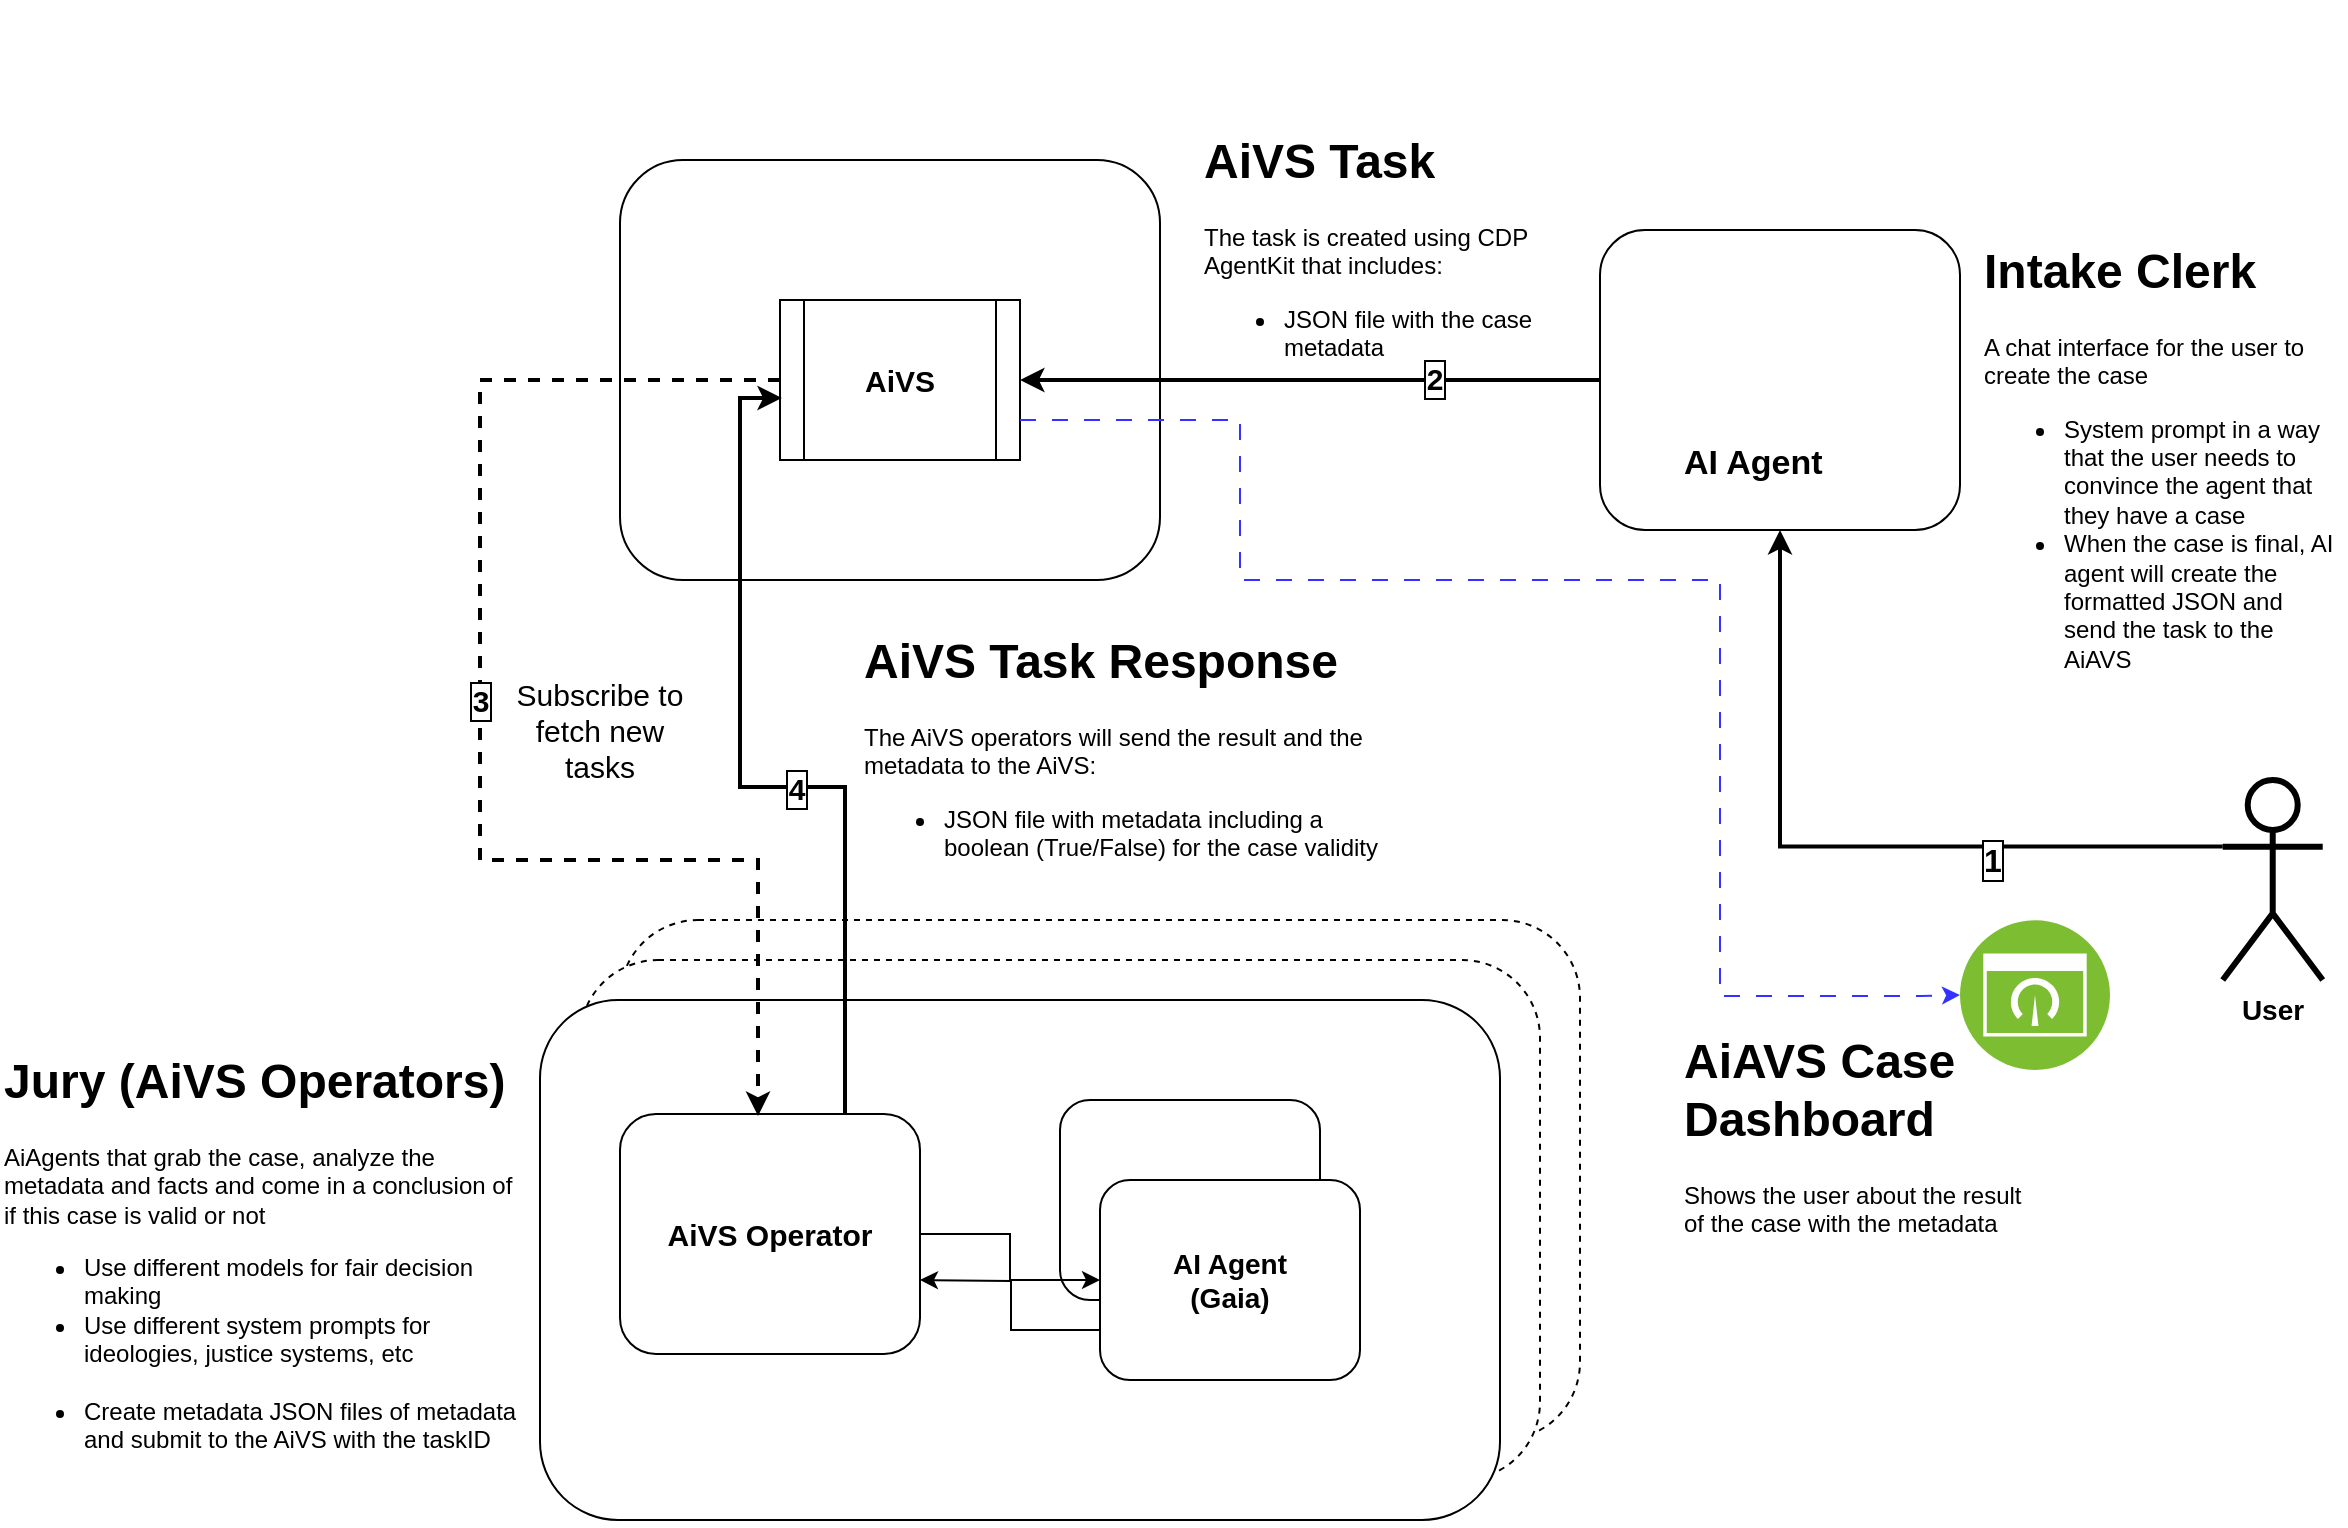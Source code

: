 <mxfile version="26.0.9">
  <diagram name="Page-1" id="DCZvSFGiNgpJU22bjDwZ">
    <mxGraphModel dx="1316" dy="854" grid="1" gridSize="10" guides="1" tooltips="1" connect="1" arrows="1" fold="1" page="1" pageScale="1" pageWidth="850" pageHeight="1100" math="0" shadow="0">
      <root>
        <mxCell id="0" />
        <mxCell id="1" parent="0" />
        <mxCell id="In_sAYGapWYc9GY5EZdo-21" value="" style="group" vertex="1" connectable="0" parent="1">
          <mxGeometry x="460" y="80" width="380" height="430" as="geometry" />
        </mxCell>
        <mxCell id="In_sAYGapWYc9GY5EZdo-3" value="" style="rounded=1;whiteSpace=wrap;html=1;" vertex="1" parent="In_sAYGapWYc9GY5EZdo-21">
          <mxGeometry y="80" width="270" height="210" as="geometry" />
        </mxCell>
        <mxCell id="In_sAYGapWYc9GY5EZdo-5" value="" style="shape=image;verticalLabelPosition=bottom;labelBackgroundColor=default;verticalAlign=top;aspect=fixed;imageAspect=0;image=https://cryptologos.cc/logos/ethereum-eth-logo.png?v=040;" vertex="1" parent="In_sAYGapWYc9GY5EZdo-21">
          <mxGeometry x="210" y="90" width="50" height="50" as="geometry" />
        </mxCell>
        <mxCell id="In_sAYGapWYc9GY5EZdo-33" value="" style="group" vertex="1" connectable="0" parent="In_sAYGapWYc9GY5EZdo-21">
          <mxGeometry x="80" y="120" width="120" height="110" as="geometry" />
        </mxCell>
        <mxCell id="In_sAYGapWYc9GY5EZdo-32" value="&lt;b&gt;&lt;font style=&quot;font-size: 15px;&quot;&gt;AiVS&lt;/font&gt;&lt;/b&gt;" style="shape=process;whiteSpace=wrap;html=1;backgroundOutline=1;" vertex="1" parent="In_sAYGapWYc9GY5EZdo-33">
          <mxGeometry y="30" width="120" height="80" as="geometry" />
        </mxCell>
        <mxCell id="In_sAYGapWYc9GY5EZdo-6" value="" style="shape=image;verticalLabelPosition=bottom;labelBackgroundColor=default;verticalAlign=top;aspect=fixed;imageAspect=0;image=https://cryptologos.cc/logos/eigenlayer-eigen-logo.png?v=040;" vertex="1" parent="In_sAYGapWYc9GY5EZdo-33">
          <mxGeometry x="30" width="60" height="60" as="geometry" />
        </mxCell>
        <mxCell id="In_sAYGapWYc9GY5EZdo-96" value="&lt;h1 style=&quot;margin-top: 0px;&quot;&gt;AiVS Task Response&lt;/h1&gt;&lt;p&gt;The AiVS operators will send the result and the metadata to the AiVS:&lt;/p&gt;&lt;p&gt;&lt;/p&gt;&lt;ul&gt;&lt;li&gt;JSON file with metadata including a boolean (True/False) for the case validity&lt;/li&gt;&lt;li&gt;Aggregates the operators verdicts to reach consensus&lt;/li&gt;&lt;/ul&gt;&lt;p&gt;&lt;/p&gt;" style="text;html=1;whiteSpace=wrap;overflow=hidden;rounded=0;" vertex="1" parent="In_sAYGapWYc9GY5EZdo-21">
          <mxGeometry x="120" y="310" width="260" height="120" as="geometry" />
        </mxCell>
        <mxCell id="In_sAYGapWYc9GY5EZdo-30" style="edgeStyle=orthogonalEdgeStyle;rounded=0;orthogonalLoop=1;jettySize=auto;html=1;exitX=0;exitY=0.5;exitDx=0;exitDy=0;entryX=1;entryY=0.5;entryDx=0;entryDy=0;strokeWidth=2;" edge="1" parent="1" source="In_sAYGapWYc9GY5EZdo-1" target="In_sAYGapWYc9GY5EZdo-32">
          <mxGeometry relative="1" as="geometry" />
        </mxCell>
        <mxCell id="In_sAYGapWYc9GY5EZdo-38" value="&lt;b&gt;&lt;font style=&quot;font-size: 15px;&quot;&gt;2&lt;/font&gt;&lt;/b&gt;" style="edgeLabel;html=1;align=center;verticalAlign=middle;resizable=0;points=[];labelBorderColor=default;" vertex="1" connectable="0" parent="In_sAYGapWYc9GY5EZdo-30">
          <mxGeometry x="-0.429" y="-1" relative="1" as="geometry">
            <mxPoint as="offset" />
          </mxGeometry>
        </mxCell>
        <mxCell id="In_sAYGapWYc9GY5EZdo-13" value="" style="shape=image;verticalLabelPosition=bottom;labelBackgroundColor=default;verticalAlign=top;aspect=fixed;imageAspect=0;image=https://ethglobal.b-cdn.net/organizations/rpi4f/square-logo/default.png;" vertex="1" parent="1">
          <mxGeometry x="811" y="280" width="39" height="39" as="geometry" />
        </mxCell>
        <mxCell id="In_sAYGapWYc9GY5EZdo-35" value="" style="group" vertex="1" connectable="0" parent="1">
          <mxGeometry x="860" y="195" width="460" height="605" as="geometry" />
        </mxCell>
        <mxCell id="In_sAYGapWYc9GY5EZdo-16" value="" style="group" vertex="1" connectable="0" parent="In_sAYGapWYc9GY5EZdo-35">
          <mxGeometry width="401" height="605" as="geometry" />
        </mxCell>
        <mxCell id="In_sAYGapWYc9GY5EZdo-1" value="" style="rounded=1;whiteSpace=wrap;html=1;" vertex="1" parent="In_sAYGapWYc9GY5EZdo-16">
          <mxGeometry x="90" width="180" height="150" as="geometry" />
        </mxCell>
        <mxCell id="In_sAYGapWYc9GY5EZdo-12" value="" style="shape=image;verticalLabelPosition=bottom;labelBackgroundColor=default;verticalAlign=top;aspect=fixed;imageAspect=0;image=https://ethglobal.b-cdn.net/organizations/rjvrp/square-logo/default.png;" vertex="1" parent="In_sAYGapWYc9GY5EZdo-16">
          <mxGeometry x="180" y="35" width="60" height="60" as="geometry" />
        </mxCell>
        <mxCell id="In_sAYGapWYc9GY5EZdo-10" value="" style="shape=image;verticalLabelPosition=bottom;labelBackgroundColor=default;verticalAlign=top;aspect=fixed;imageAspect=0;image=https://www.gaianet.ai/images/logo-big.png;" vertex="1" parent="In_sAYGapWYc9GY5EZdo-16">
          <mxGeometry x="180" y="13.86" width="37" height="36.88" as="geometry" />
        </mxCell>
        <mxCell id="In_sAYGapWYc9GY5EZdo-17" value="&lt;span style=&quot;font-size: 17px;&quot;&gt;&lt;b&gt;AI Agent&lt;/b&gt;&lt;/span&gt;" style="text;whiteSpace=wrap;html=1;" vertex="1" parent="In_sAYGapWYc9GY5EZdo-16">
          <mxGeometry x="130" y="100" width="100" height="40" as="geometry" />
        </mxCell>
        <mxCell id="In_sAYGapWYc9GY5EZdo-18" value="" style="shape=image;verticalLabelPosition=bottom;labelBackgroundColor=default;verticalAlign=top;aspect=fixed;imageAspect=0;image=https://cdn-icons-png.flaticon.com/512/6521/6521784.png;" vertex="1" parent="In_sAYGapWYc9GY5EZdo-16">
          <mxGeometry x="99" y="28" width="72" height="72" as="geometry" />
        </mxCell>
        <mxCell id="In_sAYGapWYc9GY5EZdo-93" value="&lt;span style=&quot;color: rgba(0, 0, 0, 0); font-family: monospace; font-size: 0px; text-align: start; text-wrap: nowrap;&quot;&gt;%3CmxGraphModel%3E%3Croot%3E%3CmxCell%20id%3D%220%22%2F%3E%3CmxCell%20id%3D%221%22%20parent%3D%220%22%2F%3E%3CmxCell%20id%3D%222%22%20value%3D%22%22%20style%3D%22group%22%20vertex%3D%221%22%20connectable%3D%220%22%20parent%3D%221%22%3E%3CmxGeometry%20x%3D%221000%22%20y%3D%22622%22%20width%3D%22130%22%20height%3D%22100%22%20as%3D%22geometry%22%2F%3E%3C%2FmxCell%3E%3CmxCell%20id%3D%223%22%20value%3D%22%26lt%3Bfont%20style%3D%26quot%3Bfont-size%3A%2014px%3B%26quot%3B%26gt%3B%26lt%3Bb%26gt%3BAI%20Model%26lt%3B%2Fb%26gt%3B%26lt%3B%2Ffont%26gt%3B%22%20style%3D%22rounded%3D1%3BwhiteSpace%3Dwrap%3Bhtml%3D1%3B%22%20vertex%3D%221%22%20parent%3D%222%22%3E%3CmxGeometry%20width%3D%22130%22%20height%3D%22100%22%20as%3D%22geometry%22%2F%3E%3C%2FmxCell%3E%3CmxCell%20id%3D%224%22%20value%3D%22%22%20style%3D%22shape%3Dimage%3BverticalLabelPosition%3Dbottom%3BlabelBackgroundColor%3Ddefault%3BverticalAlign%3Dtop%3Baspect%3Dfixed%3BimageAspect%3D0%3Bimage%3Dhttps%3A%2F%2Fstatic-00.iconduck.com%2Fassets.00%2Fopenai-icon-2021x2048-4rpe5x7n.png%3B%22%20vertex%3D%221%22%20parent%3D%222%22%3E%3CmxGeometry%20x%3D%2290%22%20y%3D%226%22%20width%3D%2229.6%22%20height%3D%2230%22%20as%3D%22geometry%22%2F%3E%3C%2FmxCell%3E%3CmxCell%20id%3D%225%22%20value%3D%22%22%20style%3D%22shape%3Dimage%3BverticalLabelPosition%3Dbottom%3BlabelBackgroundColor%3Ddefault%3BverticalAlign%3Dtop%3Baspect%3Dfixed%3BimageAspect%3D0%3Bimage%3Dhttps%3A%2F%2Fwww.iconpacks.net%2Ficons%2Ffree-icons-6%2Ffree-rest-api-blue-logo-icon-22098-thumb.png%3BclipPath%3Dinset(6.67%25%203%25%2012.33%25%200%25)%3B%22%20vertex%3D%221%22%20parent%3D%222%22%3E%3CmxGeometry%20x%3D%2210%22%20y%3D%226.84%22%20width%3D%2234.92%22%20height%3D%2229.16%22%20as%3D%22geometry%22%2F%3E%3C%2FmxCell%3E%3C%2Froot%3E%3C%2FmxGraphModel%3E&lt;/span&gt;" style="rounded=1;whiteSpace=wrap;html=1;dashed=1;" vertex="1" parent="In_sAYGapWYc9GY5EZdo-16">
          <mxGeometry x="-400" y="345" width="480" height="260" as="geometry" />
        </mxCell>
        <mxCell id="In_sAYGapWYc9GY5EZdo-116" value="" style="image;aspect=fixed;perimeter=ellipsePerimeter;html=1;align=center;shadow=0;dashed=0;fontColor=#4277BB;labelBackgroundColor=default;fontSize=12;spacingTop=3;image=img/lib/ibm/infrastructure/dashboard.svg;" vertex="1" parent="In_sAYGapWYc9GY5EZdo-16">
          <mxGeometry x="270" y="345" width="75" height="75" as="geometry" />
        </mxCell>
        <mxCell id="In_sAYGapWYc9GY5EZdo-117" value="&lt;h1 style=&quot;margin-top: 0px;&quot;&gt;AiAVS Case Dashboard&lt;/h1&gt;&lt;p&gt;Shows the user about the result of the case with the metadata&lt;/p&gt;" style="text;html=1;whiteSpace=wrap;overflow=hidden;rounded=0;" vertex="1" parent="In_sAYGapWYc9GY5EZdo-16">
          <mxGeometry x="130" y="395" width="180" height="120" as="geometry" />
        </mxCell>
        <mxCell id="In_sAYGapWYc9GY5EZdo-22" value="&lt;h1 style=&quot;margin-top: 0px;&quot;&gt;Intake Clerk&lt;/h1&gt;&lt;p&gt;A chat interface for the user to create the case&lt;/p&gt;&lt;p&gt;&lt;/p&gt;&lt;ul&gt;&lt;li&gt;System prompt in a way that the user needs to convince the agent that they have a case&lt;/li&gt;&lt;li&gt;When the case is final, AI agent will create the formatted JSON and send the task to the AiAVS&lt;/li&gt;&lt;/ul&gt;&lt;p&gt;&lt;/p&gt;&lt;p&gt;&lt;br&gt;&lt;/p&gt;" style="text;html=1;whiteSpace=wrap;overflow=hidden;rounded=0;" vertex="1" parent="In_sAYGapWYc9GY5EZdo-35">
          <mxGeometry x="280" width="180" height="240" as="geometry" />
        </mxCell>
        <mxCell id="In_sAYGapWYc9GY5EZdo-26" value="" style="group;fontStyle=1;fontSize=16;" vertex="1" connectable="0" parent="In_sAYGapWYc9GY5EZdo-35">
          <mxGeometry x="390" y="255" width="72.73" height="120" as="geometry" />
        </mxCell>
        <mxCell id="In_sAYGapWYc9GY5EZdo-4" value="&lt;b&gt;&lt;font style=&quot;font-size: 14px;&quot;&gt;User&lt;/font&gt;&lt;/b&gt;" style="shape=umlActor;verticalLabelPosition=bottom;verticalAlign=top;html=1;outlineConnect=0;strokeWidth=3;" vertex="1" parent="In_sAYGapWYc9GY5EZdo-26">
          <mxGeometry x="11.36" y="20" width="50" height="100" as="geometry" />
        </mxCell>
        <mxCell id="In_sAYGapWYc9GY5EZdo-25" value="" style="shape=image;verticalLabelPosition=bottom;labelBackgroundColor=default;verticalAlign=top;aspect=fixed;imageAspect=0;image=https://cdn.pixabay.com/photo/2014/04/02/16/59/face-307565_1280.png;" vertex="1" parent="In_sAYGapWYc9GY5EZdo-26">
          <mxGeometry width="72.73" height="50" as="geometry" />
        </mxCell>
        <mxCell id="In_sAYGapWYc9GY5EZdo-19" style="edgeStyle=orthogonalEdgeStyle;rounded=0;orthogonalLoop=1;jettySize=auto;html=1;entryX=0.5;entryY=1;entryDx=0;entryDy=0;exitX=0;exitY=0.333;exitDx=0;exitDy=0;exitPerimeter=0;strokeWidth=2;" edge="1" parent="In_sAYGapWYc9GY5EZdo-35" source="In_sAYGapWYc9GY5EZdo-4" target="In_sAYGapWYc9GY5EZdo-1">
          <mxGeometry relative="1" as="geometry">
            <mxPoint x="100" y="-65" as="sourcePoint" />
            <Array as="points">
              <mxPoint x="180" y="308" />
            </Array>
          </mxGeometry>
        </mxCell>
        <mxCell id="In_sAYGapWYc9GY5EZdo-36" value="&lt;b&gt;&lt;font style=&quot;font-size: 16px;&quot;&gt;1&lt;/font&gt;&lt;/b&gt;" style="edgeLabel;html=1;align=center;verticalAlign=middle;resizable=0;points=[];labelBorderColor=default;" vertex="1" connectable="0" parent="In_sAYGapWYc9GY5EZdo-19">
          <mxGeometry x="0.08" y="-1" relative="1" as="geometry">
            <mxPoint x="89" y="7" as="offset" />
          </mxGeometry>
        </mxCell>
        <mxCell id="In_sAYGapWYc9GY5EZdo-34" value="&lt;h1 style=&quot;margin-top: 0px;&quot;&gt;AiVS Task&lt;/h1&gt;&lt;p&gt;The task is created using CDP AgentKit that includes:&lt;/p&gt;&lt;p&gt;&lt;/p&gt;&lt;ul&gt;&lt;li&gt;JSON file with the case metadata&lt;/li&gt;&lt;/ul&gt;&lt;p&gt;&lt;/p&gt;" style="text;html=1;whiteSpace=wrap;overflow=hidden;rounded=0;" vertex="1" parent="1">
          <mxGeometry x="750" y="140" width="180" height="120" as="geometry" />
        </mxCell>
        <mxCell id="In_sAYGapWYc9GY5EZdo-68" value="&lt;font style=&quot;font-size: 15px;&quot;&gt;Subscribe to fetch new tasks&lt;/font&gt;" style="text;html=1;align=center;verticalAlign=middle;whiteSpace=wrap;rounded=0;" vertex="1" parent="1">
          <mxGeometry x="400" y="430" width="100" height="30" as="geometry" />
        </mxCell>
        <mxCell id="In_sAYGapWYc9GY5EZdo-55" value="&lt;h1 style=&quot;margin-top: 0px;&quot;&gt;Jury (AiVS Operators)&lt;/h1&gt;&lt;p&gt;AiAgents that grab the case, analyze the metadata and facts and come in a conclusion of if this case is valid or not&lt;/p&gt;&lt;p&gt;&lt;/p&gt;&lt;ul&gt;&lt;li&gt;Use different models for fair decision making&lt;/li&gt;&lt;li&gt;Use different system prompts for ideologies, justice systems, etc&lt;br&gt;&lt;br&gt;&lt;/li&gt;&lt;li&gt;Create metadata JSON files of metadata and submit to the AiVS with the taskID&lt;/li&gt;&lt;/ul&gt;&lt;p&gt;&lt;/p&gt;" style="text;html=1;whiteSpace=wrap;overflow=hidden;rounded=0;" vertex="1" parent="1">
          <mxGeometry x="150" y="600" width="260" height="240" as="geometry" />
        </mxCell>
        <mxCell id="In_sAYGapWYc9GY5EZdo-80" value="" style="group" vertex="1" connectable="0" parent="1">
          <mxGeometry x="420" y="580" width="530" height="260" as="geometry" />
        </mxCell>
        <mxCell id="In_sAYGapWYc9GY5EZdo-92" value="&lt;span style=&quot;color: rgba(0, 0, 0, 0); font-family: monospace; font-size: 0px; text-align: start; text-wrap: nowrap;&quot;&gt;%3CmxGraphModel%3E%3Croot%3E%3CmxCell%20id%3D%220%22%2F%3E%3CmxCell%20id%3D%221%22%20parent%3D%220%22%2F%3E%3CmxCell%20id%3D%222%22%20value%3D%22%22%20style%3D%22group%22%20vertex%3D%221%22%20connectable%3D%220%22%20parent%3D%221%22%3E%3CmxGeometry%20x%3D%221000%22%20y%3D%22622%22%20width%3D%22130%22%20height%3D%22100%22%20as%3D%22geometry%22%2F%3E%3C%2FmxCell%3E%3CmxCell%20id%3D%223%22%20value%3D%22%26lt%3Bfont%20style%3D%26quot%3Bfont-size%3A%2014px%3B%26quot%3B%26gt%3B%26lt%3Bb%26gt%3BAI%20Model%26lt%3B%2Fb%26gt%3B%26lt%3B%2Ffont%26gt%3B%22%20style%3D%22rounded%3D1%3BwhiteSpace%3Dwrap%3Bhtml%3D1%3B%22%20vertex%3D%221%22%20parent%3D%222%22%3E%3CmxGeometry%20width%3D%22130%22%20height%3D%22100%22%20as%3D%22geometry%22%2F%3E%3C%2FmxCell%3E%3CmxCell%20id%3D%224%22%20value%3D%22%22%20style%3D%22shape%3Dimage%3BverticalLabelPosition%3Dbottom%3BlabelBackgroundColor%3Ddefault%3BverticalAlign%3Dtop%3Baspect%3Dfixed%3BimageAspect%3D0%3Bimage%3Dhttps%3A%2F%2Fstatic-00.iconduck.com%2Fassets.00%2Fopenai-icon-2021x2048-4rpe5x7n.png%3B%22%20vertex%3D%221%22%20parent%3D%222%22%3E%3CmxGeometry%20x%3D%2290%22%20y%3D%226%22%20width%3D%2229.6%22%20height%3D%2230%22%20as%3D%22geometry%22%2F%3E%3C%2FmxCell%3E%3CmxCell%20id%3D%225%22%20value%3D%22%22%20style%3D%22shape%3Dimage%3BverticalLabelPosition%3Dbottom%3BlabelBackgroundColor%3Ddefault%3BverticalAlign%3Dtop%3Baspect%3Dfixed%3BimageAspect%3D0%3Bimage%3Dhttps%3A%2F%2Fwww.iconpacks.net%2Ficons%2Ffree-icons-6%2Ffree-rest-api-blue-logo-icon-22098-thumb.png%3BclipPath%3Dinset(6.67%25%203%25%2012.33%25%200%25)%3B%22%20vertex%3D%221%22%20parent%3D%222%22%3E%3CmxGeometry%20x%3D%2210%22%20y%3D%226.84%22%20width%3D%2234.92%22%20height%3D%2229.16%22%20as%3D%22geometry%22%2F%3E%3C%2FmxCell%3E%3C%2Froot%3E%3C%2FmxGraphModel%3E&lt;/span&gt;" style="rounded=1;whiteSpace=wrap;html=1;dashed=1;" vertex="1" parent="In_sAYGapWYc9GY5EZdo-80">
          <mxGeometry x="20" y="-20" width="480" height="260" as="geometry" />
        </mxCell>
        <mxCell id="In_sAYGapWYc9GY5EZdo-48" value="&lt;span style=&quot;color: rgba(0, 0, 0, 0); font-family: monospace; font-size: 0px; text-align: start; text-wrap: nowrap;&quot;&gt;%3CmxGraphModel%3E%3Croot%3E%3CmxCell%20id%3D%220%22%2F%3E%3CmxCell%20id%3D%221%22%20parent%3D%220%22%2F%3E%3CmxCell%20id%3D%222%22%20value%3D%22%22%20style%3D%22group%22%20vertex%3D%221%22%20connectable%3D%220%22%20parent%3D%221%22%3E%3CmxGeometry%20x%3D%221000%22%20y%3D%22622%22%20width%3D%22130%22%20height%3D%22100%22%20as%3D%22geometry%22%2F%3E%3C%2FmxCell%3E%3CmxCell%20id%3D%223%22%20value%3D%22%26lt%3Bfont%20style%3D%26quot%3Bfont-size%3A%2014px%3B%26quot%3B%26gt%3B%26lt%3Bb%26gt%3BAI%20Model%26lt%3B%2Fb%26gt%3B%26lt%3B%2Ffont%26gt%3B%22%20style%3D%22rounded%3D1%3BwhiteSpace%3Dwrap%3Bhtml%3D1%3B%22%20vertex%3D%221%22%20parent%3D%222%22%3E%3CmxGeometry%20width%3D%22130%22%20height%3D%22100%22%20as%3D%22geometry%22%2F%3E%3C%2FmxCell%3E%3CmxCell%20id%3D%224%22%20value%3D%22%22%20style%3D%22shape%3Dimage%3BverticalLabelPosition%3Dbottom%3BlabelBackgroundColor%3Ddefault%3BverticalAlign%3Dtop%3Baspect%3Dfixed%3BimageAspect%3D0%3Bimage%3Dhttps%3A%2F%2Fstatic-00.iconduck.com%2Fassets.00%2Fopenai-icon-2021x2048-4rpe5x7n.png%3B%22%20vertex%3D%221%22%20parent%3D%222%22%3E%3CmxGeometry%20x%3D%2290%22%20y%3D%226%22%20width%3D%2229.6%22%20height%3D%2230%22%20as%3D%22geometry%22%2F%3E%3C%2FmxCell%3E%3CmxCell%20id%3D%225%22%20value%3D%22%22%20style%3D%22shape%3Dimage%3BverticalLabelPosition%3Dbottom%3BlabelBackgroundColor%3Ddefault%3BverticalAlign%3Dtop%3Baspect%3Dfixed%3BimageAspect%3D0%3Bimage%3Dhttps%3A%2F%2Fwww.iconpacks.net%2Ficons%2Ffree-icons-6%2Ffree-rest-api-blue-logo-icon-22098-thumb.png%3BclipPath%3Dinset(6.67%25%203%25%2012.33%25%200%25)%3B%22%20vertex%3D%221%22%20parent%3D%222%22%3E%3CmxGeometry%20x%3D%2210%22%20y%3D%226.84%22%20width%3D%2234.92%22%20height%3D%2229.16%22%20as%3D%22geometry%22%2F%3E%3C%2FmxCell%3E%3C%2Froot%3E%3C%2FmxGraphModel%3E&lt;/span&gt;" style="rounded=1;whiteSpace=wrap;html=1;" vertex="1" parent="In_sAYGapWYc9GY5EZdo-80">
          <mxGeometry width="480" height="260" as="geometry" />
        </mxCell>
        <mxCell id="In_sAYGapWYc9GY5EZdo-70" value="" style="group" vertex="1" connectable="0" parent="In_sAYGapWYc9GY5EZdo-80">
          <mxGeometry x="40" y="57" width="150" height="120" as="geometry" />
        </mxCell>
        <mxCell id="In_sAYGapWYc9GY5EZdo-2" value="&lt;font style=&quot;font-size: 15px;&quot;&gt;&lt;b&gt;AiVS Operator&lt;/b&gt;&lt;/font&gt;" style="rounded=1;whiteSpace=wrap;html=1;" vertex="1" parent="In_sAYGapWYc9GY5EZdo-70">
          <mxGeometry width="150" height="120" as="geometry" />
        </mxCell>
        <mxCell id="In_sAYGapWYc9GY5EZdo-69" value="" style="group" vertex="1" connectable="0" parent="In_sAYGapWYc9GY5EZdo-70">
          <mxGeometry x="90.002" y="7.076" width="49.997" height="38.145" as="geometry" />
        </mxCell>
        <mxCell id="In_sAYGapWYc9GY5EZdo-14" value="" style="shape=image;verticalLabelPosition=bottom;labelBackgroundColor=default;verticalAlign=top;aspect=fixed;imageAspect=0;image=https://cdn-icons-png.flaticon.com/512/5968/5968381.png;" vertex="1" parent="In_sAYGapWYc9GY5EZdo-69">
          <mxGeometry x="24.151" width="25.846" height="25.846" as="geometry" />
        </mxCell>
        <mxCell id="In_sAYGapWYc9GY5EZdo-15" value="" style="shape=image;verticalLabelPosition=bottom;labelBackgroundColor=default;verticalAlign=top;aspect=fixed;imageAspect=0;image=https://www.iconpacks.net/icons/free-icons-6/free-rest-api-blue-logo-icon-22098-thumb.png;clipPath=inset(6.67% 3% 12.33% 0%);" vertex="1" parent="In_sAYGapWYc9GY5EZdo-69">
          <mxGeometry y="9.924" width="33.797" height="28.222" as="geometry" />
        </mxCell>
        <mxCell id="In_sAYGapWYc9GY5EZdo-84" value="" style="shape=image;verticalLabelPosition=bottom;labelBackgroundColor=default;verticalAlign=top;aspect=fixed;imageAspect=0;image=https://www.iconpacks.net/icons/free-icons-6/free-rest-api-blue-logo-icon-22098-thumb.png;clipPath=inset(6.67% 3% 12.33% 0%);" vertex="1" parent="In_sAYGapWYc9GY5EZdo-80">
          <mxGeometry x="200" y="50.0" width="34.92" height="29.16" as="geometry" />
        </mxCell>
        <mxCell id="In_sAYGapWYc9GY5EZdo-40" value="&lt;font style=&quot;font-size: 14px;&quot;&gt;&lt;b&gt;AI Model&lt;/b&gt;&lt;/font&gt;" style="rounded=1;whiteSpace=wrap;html=1;" vertex="1" parent="In_sAYGapWYc9GY5EZdo-80">
          <mxGeometry x="260" y="50" width="130" height="100" as="geometry" />
        </mxCell>
        <mxCell id="In_sAYGapWYc9GY5EZdo-57" value="" style="shape=image;verticalLabelPosition=bottom;labelBackgroundColor=default;verticalAlign=top;aspect=fixed;imageAspect=0;image=https://static-00.iconduck.com/assets.00/openai-icon-2021x2048-4rpe5x7n.png;" vertex="1" parent="In_sAYGapWYc9GY5EZdo-80">
          <mxGeometry x="350" y="57" width="29.6" height="30" as="geometry" />
        </mxCell>
        <mxCell id="In_sAYGapWYc9GY5EZdo-119" style="edgeStyle=orthogonalEdgeStyle;rounded=0;orthogonalLoop=1;jettySize=auto;html=1;exitX=0;exitY=0.75;exitDx=0;exitDy=0;" edge="1" parent="In_sAYGapWYc9GY5EZdo-80" source="In_sAYGapWYc9GY5EZdo-73">
          <mxGeometry relative="1" as="geometry">
            <mxPoint x="190" y="140" as="targetPoint" />
          </mxGeometry>
        </mxCell>
        <mxCell id="In_sAYGapWYc9GY5EZdo-73" value="&lt;font style=&quot;font-size: 14px;&quot;&gt;&lt;b&gt;AI Agent&lt;br&gt;(Gaia)&lt;/b&gt;&lt;/font&gt;" style="rounded=1;whiteSpace=wrap;html=1;" vertex="1" parent="In_sAYGapWYc9GY5EZdo-80">
          <mxGeometry x="280" y="90" width="130" height="100" as="geometry" />
        </mxCell>
        <mxCell id="In_sAYGapWYc9GY5EZdo-58" value="" style="shape=image;verticalLabelPosition=bottom;labelBackgroundColor=default;verticalAlign=top;aspect=fixed;imageAspect=0;image=https://www.gaianet.ai/images/logo-big.png;" vertex="1" parent="In_sAYGapWYc9GY5EZdo-80">
          <mxGeometry x="371" y="97.55" width="27" height="26.91" as="geometry" />
        </mxCell>
        <mxCell id="In_sAYGapWYc9GY5EZdo-118" style="edgeStyle=orthogonalEdgeStyle;rounded=0;orthogonalLoop=1;jettySize=auto;html=1;exitX=1;exitY=0.5;exitDx=0;exitDy=0;entryX=0;entryY=0.5;entryDx=0;entryDy=0;" edge="1" parent="In_sAYGapWYc9GY5EZdo-80" source="In_sAYGapWYc9GY5EZdo-2" target="In_sAYGapWYc9GY5EZdo-73">
          <mxGeometry relative="1" as="geometry" />
        </mxCell>
        <mxCell id="In_sAYGapWYc9GY5EZdo-61" style="edgeStyle=orthogonalEdgeStyle;rounded=0;orthogonalLoop=1;jettySize=auto;html=1;exitX=0;exitY=0.5;exitDx=0;exitDy=0;strokeWidth=2;entryX=0.46;entryY=0.008;entryDx=0;entryDy=0;entryPerimeter=0;dashed=1;" edge="1" parent="1" source="In_sAYGapWYc9GY5EZdo-32" target="In_sAYGapWYc9GY5EZdo-2">
          <mxGeometry relative="1" as="geometry">
            <mxPoint x="570" y="470" as="targetPoint" />
            <Array as="points">
              <mxPoint x="390" y="270" />
              <mxPoint x="390" y="510" />
              <mxPoint x="529" y="510" />
            </Array>
          </mxGeometry>
        </mxCell>
        <mxCell id="In_sAYGapWYc9GY5EZdo-66" value="&lt;b&gt;&lt;font style=&quot;font-size: 15px;&quot;&gt;3&lt;/font&gt;&lt;/b&gt;" style="edgeLabel;html=1;align=center;verticalAlign=middle;resizable=0;points=[];labelBorderColor=default;" vertex="1" connectable="0" parent="In_sAYGapWYc9GY5EZdo-61">
          <mxGeometry x="-0.294" y="-2" relative="1" as="geometry">
            <mxPoint x="2" y="78" as="offset" />
          </mxGeometry>
        </mxCell>
        <mxCell id="In_sAYGapWYc9GY5EZdo-94" style="edgeStyle=orthogonalEdgeStyle;rounded=0;orthogonalLoop=1;jettySize=auto;html=1;exitX=0.75;exitY=0;exitDx=0;exitDy=0;entryX=0.008;entryY=0.613;entryDx=0;entryDy=0;entryPerimeter=0;strokeWidth=2;" edge="1" parent="1" source="In_sAYGapWYc9GY5EZdo-2" target="In_sAYGapWYc9GY5EZdo-32">
          <mxGeometry relative="1" as="geometry" />
        </mxCell>
        <mxCell id="In_sAYGapWYc9GY5EZdo-95" value="&lt;font style=&quot;font-size: 15px;&quot;&gt;&lt;b&gt;4&lt;/b&gt;&lt;/font&gt;" style="edgeLabel;html=1;align=center;verticalAlign=middle;resizable=0;points=[];labelBorderColor=default;" vertex="1" connectable="0" parent="In_sAYGapWYc9GY5EZdo-94">
          <mxGeometry x="-0.129" relative="1" as="geometry">
            <mxPoint as="offset" />
          </mxGeometry>
        </mxCell>
        <mxCell id="In_sAYGapWYc9GY5EZdo-115" style="edgeStyle=orthogonalEdgeStyle;rounded=0;orthogonalLoop=1;jettySize=auto;html=1;exitX=1;exitY=0.75;exitDx=0;exitDy=0;dashed=1;strokeColor=#3333FF;entryX=0;entryY=0.5;entryDx=0;entryDy=0;dashPattern=8 8;" edge="1" parent="1" source="In_sAYGapWYc9GY5EZdo-32" target="In_sAYGapWYc9GY5EZdo-116">
          <mxGeometry relative="1" as="geometry">
            <mxPoint x="1080" y="630" as="targetPoint" />
            <Array as="points">
              <mxPoint x="770" y="290" />
              <mxPoint x="770" y="370" />
              <mxPoint x="1010" y="370" />
              <mxPoint x="1010" y="578" />
              <mxPoint x="1110" y="578" />
            </Array>
          </mxGeometry>
        </mxCell>
      </root>
    </mxGraphModel>
  </diagram>
</mxfile>
